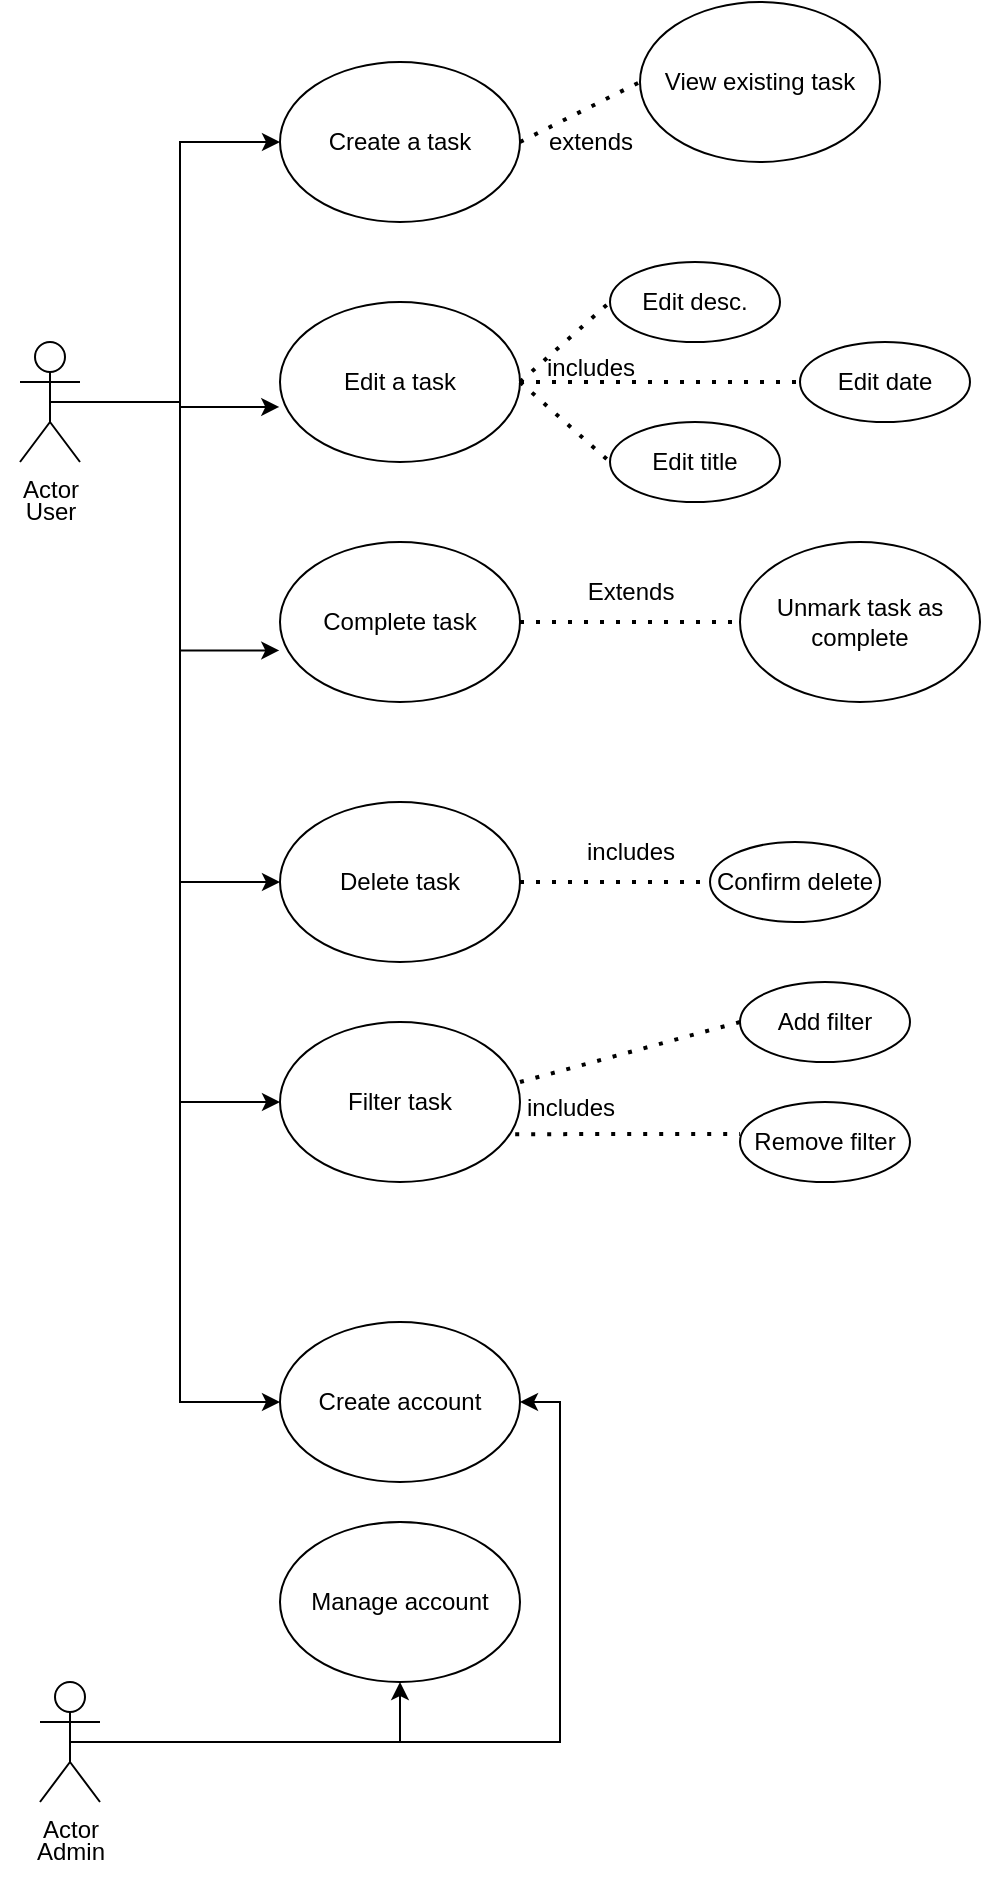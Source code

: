 <mxfile version="24.7.16">
  <diagram name="Page-1" id="nTVCncb1lK0_4AxIsTNy">
    <mxGraphModel dx="2035" dy="1087" grid="1" gridSize="10" guides="1" tooltips="1" connect="1" arrows="1" fold="1" page="1" pageScale="1" pageWidth="850" pageHeight="1100" math="0" shadow="0">
      <root>
        <mxCell id="0" />
        <mxCell id="1" parent="0" />
        <mxCell id="e-Gf6SVlYSggyfmZijjQ-11" style="edgeStyle=orthogonalEdgeStyle;rounded=0;orthogonalLoop=1;jettySize=auto;html=1;exitX=0.5;exitY=0.5;exitDx=0;exitDy=0;exitPerimeter=0;entryX=0;entryY=0.5;entryDx=0;entryDy=0;" edge="1" parent="1" source="e-Gf6SVlYSggyfmZijjQ-1" target="e-Gf6SVlYSggyfmZijjQ-6">
          <mxGeometry relative="1" as="geometry" />
        </mxCell>
        <mxCell id="e-Gf6SVlYSggyfmZijjQ-12" style="edgeStyle=orthogonalEdgeStyle;rounded=0;orthogonalLoop=1;jettySize=auto;html=1;exitX=0.5;exitY=0.5;exitDx=0;exitDy=0;exitPerimeter=0;entryX=0;entryY=0.5;entryDx=0;entryDy=0;" edge="1" parent="1" source="e-Gf6SVlYSggyfmZijjQ-1" target="e-Gf6SVlYSggyfmZijjQ-2">
          <mxGeometry relative="1" as="geometry" />
        </mxCell>
        <mxCell id="e-Gf6SVlYSggyfmZijjQ-38" style="edgeStyle=orthogonalEdgeStyle;rounded=0;orthogonalLoop=1;jettySize=auto;html=1;exitX=0.5;exitY=0.5;exitDx=0;exitDy=0;exitPerimeter=0;entryX=0;entryY=0.5;entryDx=0;entryDy=0;" edge="1" parent="1" source="e-Gf6SVlYSggyfmZijjQ-1" target="e-Gf6SVlYSggyfmZijjQ-30">
          <mxGeometry relative="1" as="geometry" />
        </mxCell>
        <mxCell id="e-Gf6SVlYSggyfmZijjQ-39" style="edgeStyle=orthogonalEdgeStyle;rounded=0;orthogonalLoop=1;jettySize=auto;html=1;exitX=0.5;exitY=0.5;exitDx=0;exitDy=0;exitPerimeter=0;entryX=0;entryY=0.5;entryDx=0;entryDy=0;" edge="1" parent="1" source="e-Gf6SVlYSggyfmZijjQ-1" target="e-Gf6SVlYSggyfmZijjQ-27">
          <mxGeometry relative="1" as="geometry" />
        </mxCell>
        <mxCell id="e-Gf6SVlYSggyfmZijjQ-1" value="Actor" style="shape=umlActor;verticalLabelPosition=bottom;verticalAlign=top;html=1;outlineConnect=0;" vertex="1" parent="1">
          <mxGeometry x="10" y="200" width="30" height="60" as="geometry" />
        </mxCell>
        <mxCell id="e-Gf6SVlYSggyfmZijjQ-2" value="Create a task" style="ellipse;whiteSpace=wrap;html=1;" vertex="1" parent="1">
          <mxGeometry x="140" y="60" width="120" height="80" as="geometry" />
        </mxCell>
        <mxCell id="e-Gf6SVlYSggyfmZijjQ-4" value="Edit a task" style="ellipse;whiteSpace=wrap;html=1;" vertex="1" parent="1">
          <mxGeometry x="140" y="180" width="120" height="80" as="geometry" />
        </mxCell>
        <mxCell id="e-Gf6SVlYSggyfmZijjQ-5" value="Complete task" style="ellipse;whiteSpace=wrap;html=1;" vertex="1" parent="1">
          <mxGeometry x="140" y="300" width="120" height="80" as="geometry" />
        </mxCell>
        <mxCell id="e-Gf6SVlYSggyfmZijjQ-6" value="Delete task" style="ellipse;whiteSpace=wrap;html=1;" vertex="1" parent="1">
          <mxGeometry x="140" y="430" width="120" height="80" as="geometry" />
        </mxCell>
        <mxCell id="e-Gf6SVlYSggyfmZijjQ-9" style="edgeStyle=orthogonalEdgeStyle;rounded=0;orthogonalLoop=1;jettySize=auto;html=1;exitX=0.5;exitY=0.5;exitDx=0;exitDy=0;exitPerimeter=0;entryX=-0.003;entryY=0.656;entryDx=0;entryDy=0;entryPerimeter=0;" edge="1" parent="1" source="e-Gf6SVlYSggyfmZijjQ-1" target="e-Gf6SVlYSggyfmZijjQ-4">
          <mxGeometry relative="1" as="geometry" />
        </mxCell>
        <mxCell id="e-Gf6SVlYSggyfmZijjQ-10" style="edgeStyle=orthogonalEdgeStyle;rounded=0;orthogonalLoop=1;jettySize=auto;html=1;exitX=0.5;exitY=0.5;exitDx=0;exitDy=0;exitPerimeter=0;entryX=-0.003;entryY=0.678;entryDx=0;entryDy=0;entryPerimeter=0;" edge="1" parent="1" source="e-Gf6SVlYSggyfmZijjQ-1" target="e-Gf6SVlYSggyfmZijjQ-5">
          <mxGeometry relative="1" as="geometry" />
        </mxCell>
        <mxCell id="e-Gf6SVlYSggyfmZijjQ-13" value="Unmark task as complete" style="ellipse;whiteSpace=wrap;html=1;" vertex="1" parent="1">
          <mxGeometry x="370" y="300" width="120" height="80" as="geometry" />
        </mxCell>
        <mxCell id="e-Gf6SVlYSggyfmZijjQ-14" value="" style="endArrow=none;dashed=1;html=1;dashPattern=1 3;strokeWidth=2;rounded=0;entryX=0;entryY=0.5;entryDx=0;entryDy=0;exitX=1;exitY=0.5;exitDx=0;exitDy=0;" edge="1" parent="1" source="e-Gf6SVlYSggyfmZijjQ-5" target="e-Gf6SVlYSggyfmZijjQ-13">
          <mxGeometry width="50" height="50" relative="1" as="geometry">
            <mxPoint x="250" y="350" as="sourcePoint" />
            <mxPoint x="300" y="300" as="targetPoint" />
          </mxGeometry>
        </mxCell>
        <mxCell id="e-Gf6SVlYSggyfmZijjQ-15" value="Extends" style="text;html=1;align=center;verticalAlign=middle;resizable=0;points=[];autosize=1;strokeColor=none;fillColor=none;" vertex="1" parent="1">
          <mxGeometry x="280" y="310" width="70" height="30" as="geometry" />
        </mxCell>
        <mxCell id="e-Gf6SVlYSggyfmZijjQ-16" value="Edit desc." style="ellipse;whiteSpace=wrap;html=1;" vertex="1" parent="1">
          <mxGeometry x="305" y="160" width="85" height="40" as="geometry" />
        </mxCell>
        <mxCell id="e-Gf6SVlYSggyfmZijjQ-17" value="Edit date" style="ellipse;whiteSpace=wrap;html=1;" vertex="1" parent="1">
          <mxGeometry x="400" y="200" width="85" height="40" as="geometry" />
        </mxCell>
        <mxCell id="e-Gf6SVlYSggyfmZijjQ-18" value="Edit title" style="ellipse;whiteSpace=wrap;html=1;" vertex="1" parent="1">
          <mxGeometry x="305" y="240" width="85" height="40" as="geometry" />
        </mxCell>
        <mxCell id="e-Gf6SVlYSggyfmZijjQ-19" value="" style="endArrow=none;dashed=1;html=1;dashPattern=1 3;strokeWidth=2;rounded=0;entryX=0;entryY=0.5;entryDx=0;entryDy=0;exitX=1;exitY=0.5;exitDx=0;exitDy=0;" edge="1" parent="1" source="e-Gf6SVlYSggyfmZijjQ-4" target="e-Gf6SVlYSggyfmZijjQ-17">
          <mxGeometry width="50" height="50" relative="1" as="geometry">
            <mxPoint x="290" y="260" as="sourcePoint" />
            <mxPoint x="340" y="210" as="targetPoint" />
          </mxGeometry>
        </mxCell>
        <mxCell id="e-Gf6SVlYSggyfmZijjQ-20" value="" style="endArrow=none;dashed=1;html=1;dashPattern=1 3;strokeWidth=2;rounded=0;exitX=1;exitY=0.5;exitDx=0;exitDy=0;entryX=0;entryY=0.5;entryDx=0;entryDy=0;" edge="1" parent="1" source="e-Gf6SVlYSggyfmZijjQ-4" target="e-Gf6SVlYSggyfmZijjQ-16">
          <mxGeometry width="50" height="50" relative="1" as="geometry">
            <mxPoint x="250" y="210" as="sourcePoint" />
            <mxPoint x="300" y="160" as="targetPoint" />
          </mxGeometry>
        </mxCell>
        <mxCell id="e-Gf6SVlYSggyfmZijjQ-21" value="" style="endArrow=none;dashed=1;html=1;dashPattern=1 3;strokeWidth=2;rounded=0;exitX=1;exitY=0.5;exitDx=0;exitDy=0;entryX=0;entryY=0.5;entryDx=0;entryDy=0;" edge="1" parent="1" source="e-Gf6SVlYSggyfmZijjQ-4" target="e-Gf6SVlYSggyfmZijjQ-18">
          <mxGeometry width="50" height="50" relative="1" as="geometry">
            <mxPoint x="250" y="350" as="sourcePoint" />
            <mxPoint x="300" y="300" as="targetPoint" />
          </mxGeometry>
        </mxCell>
        <mxCell id="e-Gf6SVlYSggyfmZijjQ-22" value="includes" style="text;html=1;align=center;verticalAlign=middle;resizable=0;points=[];autosize=1;strokeColor=none;fillColor=none;" vertex="1" parent="1">
          <mxGeometry x="260" y="198" width="70" height="30" as="geometry" />
        </mxCell>
        <mxCell id="e-Gf6SVlYSggyfmZijjQ-23" value="View existing task" style="ellipse;whiteSpace=wrap;html=1;" vertex="1" parent="1">
          <mxGeometry x="320" y="30" width="120" height="80" as="geometry" />
        </mxCell>
        <mxCell id="e-Gf6SVlYSggyfmZijjQ-25" value="" style="endArrow=none;dashed=1;html=1;dashPattern=1 3;strokeWidth=2;rounded=0;entryX=0;entryY=0.5;entryDx=0;entryDy=0;exitX=1;exitY=0.5;exitDx=0;exitDy=0;" edge="1" parent="1" source="e-Gf6SVlYSggyfmZijjQ-2" target="e-Gf6SVlYSggyfmZijjQ-23">
          <mxGeometry width="50" height="50" relative="1" as="geometry">
            <mxPoint x="260" y="80" as="sourcePoint" />
            <mxPoint x="310" y="30" as="targetPoint" />
          </mxGeometry>
        </mxCell>
        <mxCell id="e-Gf6SVlYSggyfmZijjQ-26" value="extends" style="text;html=1;align=center;verticalAlign=middle;resizable=0;points=[];autosize=1;strokeColor=none;fillColor=none;" vertex="1" parent="1">
          <mxGeometry x="260" y="85" width="70" height="30" as="geometry" />
        </mxCell>
        <mxCell id="e-Gf6SVlYSggyfmZijjQ-27" value="Create account" style="ellipse;whiteSpace=wrap;html=1;" vertex="1" parent="1">
          <mxGeometry x="140" y="690" width="120" height="80" as="geometry" />
        </mxCell>
        <mxCell id="e-Gf6SVlYSggyfmZijjQ-28" value="Manage account" style="ellipse;whiteSpace=wrap;html=1;" vertex="1" parent="1">
          <mxGeometry x="140" y="790" width="120" height="80" as="geometry" />
        </mxCell>
        <mxCell id="e-Gf6SVlYSggyfmZijjQ-30" value="Filter task" style="ellipse;whiteSpace=wrap;html=1;" vertex="1" parent="1">
          <mxGeometry x="140" y="540" width="120" height="80" as="geometry" />
        </mxCell>
        <mxCell id="e-Gf6SVlYSggyfmZijjQ-31" value="" style="endArrow=none;dashed=1;html=1;dashPattern=1 3;strokeWidth=2;rounded=0;exitX=1;exitY=0.5;exitDx=0;exitDy=0;" edge="1" parent="1" source="e-Gf6SVlYSggyfmZijjQ-6">
          <mxGeometry width="50" height="50" relative="1" as="geometry">
            <mxPoint x="310" y="520" as="sourcePoint" />
            <mxPoint x="360" y="470" as="targetPoint" />
          </mxGeometry>
        </mxCell>
        <mxCell id="e-Gf6SVlYSggyfmZijjQ-32" value="Confirm delete" style="ellipse;whiteSpace=wrap;html=1;" vertex="1" parent="1">
          <mxGeometry x="355" y="450" width="85" height="40" as="geometry" />
        </mxCell>
        <mxCell id="e-Gf6SVlYSggyfmZijjQ-33" value="includes" style="text;html=1;align=center;verticalAlign=middle;resizable=0;points=[];autosize=1;strokeColor=none;fillColor=none;" vertex="1" parent="1">
          <mxGeometry x="280" y="440" width="70" height="30" as="geometry" />
        </mxCell>
        <mxCell id="e-Gf6SVlYSggyfmZijjQ-34" value="" style="endArrow=none;dashed=1;html=1;dashPattern=1 3;strokeWidth=2;rounded=0;" edge="1" parent="1">
          <mxGeometry width="50" height="50" relative="1" as="geometry">
            <mxPoint x="260" y="570" as="sourcePoint" />
            <mxPoint x="370" y="540" as="targetPoint" />
          </mxGeometry>
        </mxCell>
        <mxCell id="e-Gf6SVlYSggyfmZijjQ-35" value="" style="endArrow=none;dashed=1;html=1;dashPattern=1 3;strokeWidth=2;rounded=0;exitX=0.98;exitY=0.701;exitDx=0;exitDy=0;exitPerimeter=0;" edge="1" parent="1" source="e-Gf6SVlYSggyfmZijjQ-30">
          <mxGeometry width="50" height="50" relative="1" as="geometry">
            <mxPoint x="280" y="620" as="sourcePoint" />
            <mxPoint x="370" y="596" as="targetPoint" />
          </mxGeometry>
        </mxCell>
        <mxCell id="e-Gf6SVlYSggyfmZijjQ-36" value="Add filter" style="ellipse;whiteSpace=wrap;html=1;" vertex="1" parent="1">
          <mxGeometry x="370" y="520" width="85" height="40" as="geometry" />
        </mxCell>
        <mxCell id="e-Gf6SVlYSggyfmZijjQ-37" value="Remove filter" style="ellipse;whiteSpace=wrap;html=1;" vertex="1" parent="1">
          <mxGeometry x="370" y="580" width="85" height="40" as="geometry" />
        </mxCell>
        <mxCell id="e-Gf6SVlYSggyfmZijjQ-42" style="edgeStyle=orthogonalEdgeStyle;rounded=0;orthogonalLoop=1;jettySize=auto;html=1;exitX=0.5;exitY=0.5;exitDx=0;exitDy=0;exitPerimeter=0;entryX=1;entryY=0.5;entryDx=0;entryDy=0;" edge="1" parent="1" source="e-Gf6SVlYSggyfmZijjQ-41" target="e-Gf6SVlYSggyfmZijjQ-27">
          <mxGeometry relative="1" as="geometry" />
        </mxCell>
        <mxCell id="e-Gf6SVlYSggyfmZijjQ-43" style="edgeStyle=orthogonalEdgeStyle;rounded=0;orthogonalLoop=1;jettySize=auto;html=1;exitX=0.5;exitY=0.5;exitDx=0;exitDy=0;exitPerimeter=0;entryX=0.5;entryY=1;entryDx=0;entryDy=0;" edge="1" parent="1" source="e-Gf6SVlYSggyfmZijjQ-41" target="e-Gf6SVlYSggyfmZijjQ-28">
          <mxGeometry relative="1" as="geometry" />
        </mxCell>
        <mxCell id="e-Gf6SVlYSggyfmZijjQ-41" value="Actor" style="shape=umlActor;verticalLabelPosition=bottom;verticalAlign=top;html=1;outlineConnect=0;" vertex="1" parent="1">
          <mxGeometry x="20" y="870" width="30" height="60" as="geometry" />
        </mxCell>
        <mxCell id="e-Gf6SVlYSggyfmZijjQ-44" value="includes" style="text;html=1;align=center;verticalAlign=middle;resizable=0;points=[];autosize=1;strokeColor=none;fillColor=none;" vertex="1" parent="1">
          <mxGeometry x="250" y="568" width="70" height="30" as="geometry" />
        </mxCell>
        <mxCell id="e-Gf6SVlYSggyfmZijjQ-47" value="Admin" style="text;html=1;align=center;verticalAlign=middle;resizable=0;points=[];autosize=1;strokeColor=none;fillColor=none;" vertex="1" parent="1">
          <mxGeometry x="5" y="940" width="60" height="30" as="geometry" />
        </mxCell>
        <mxCell id="e-Gf6SVlYSggyfmZijjQ-48" value="User" style="text;html=1;align=center;verticalAlign=middle;resizable=0;points=[];autosize=1;strokeColor=none;fillColor=none;" vertex="1" parent="1">
          <mxGeometry y="270" width="50" height="30" as="geometry" />
        </mxCell>
      </root>
    </mxGraphModel>
  </diagram>
</mxfile>
